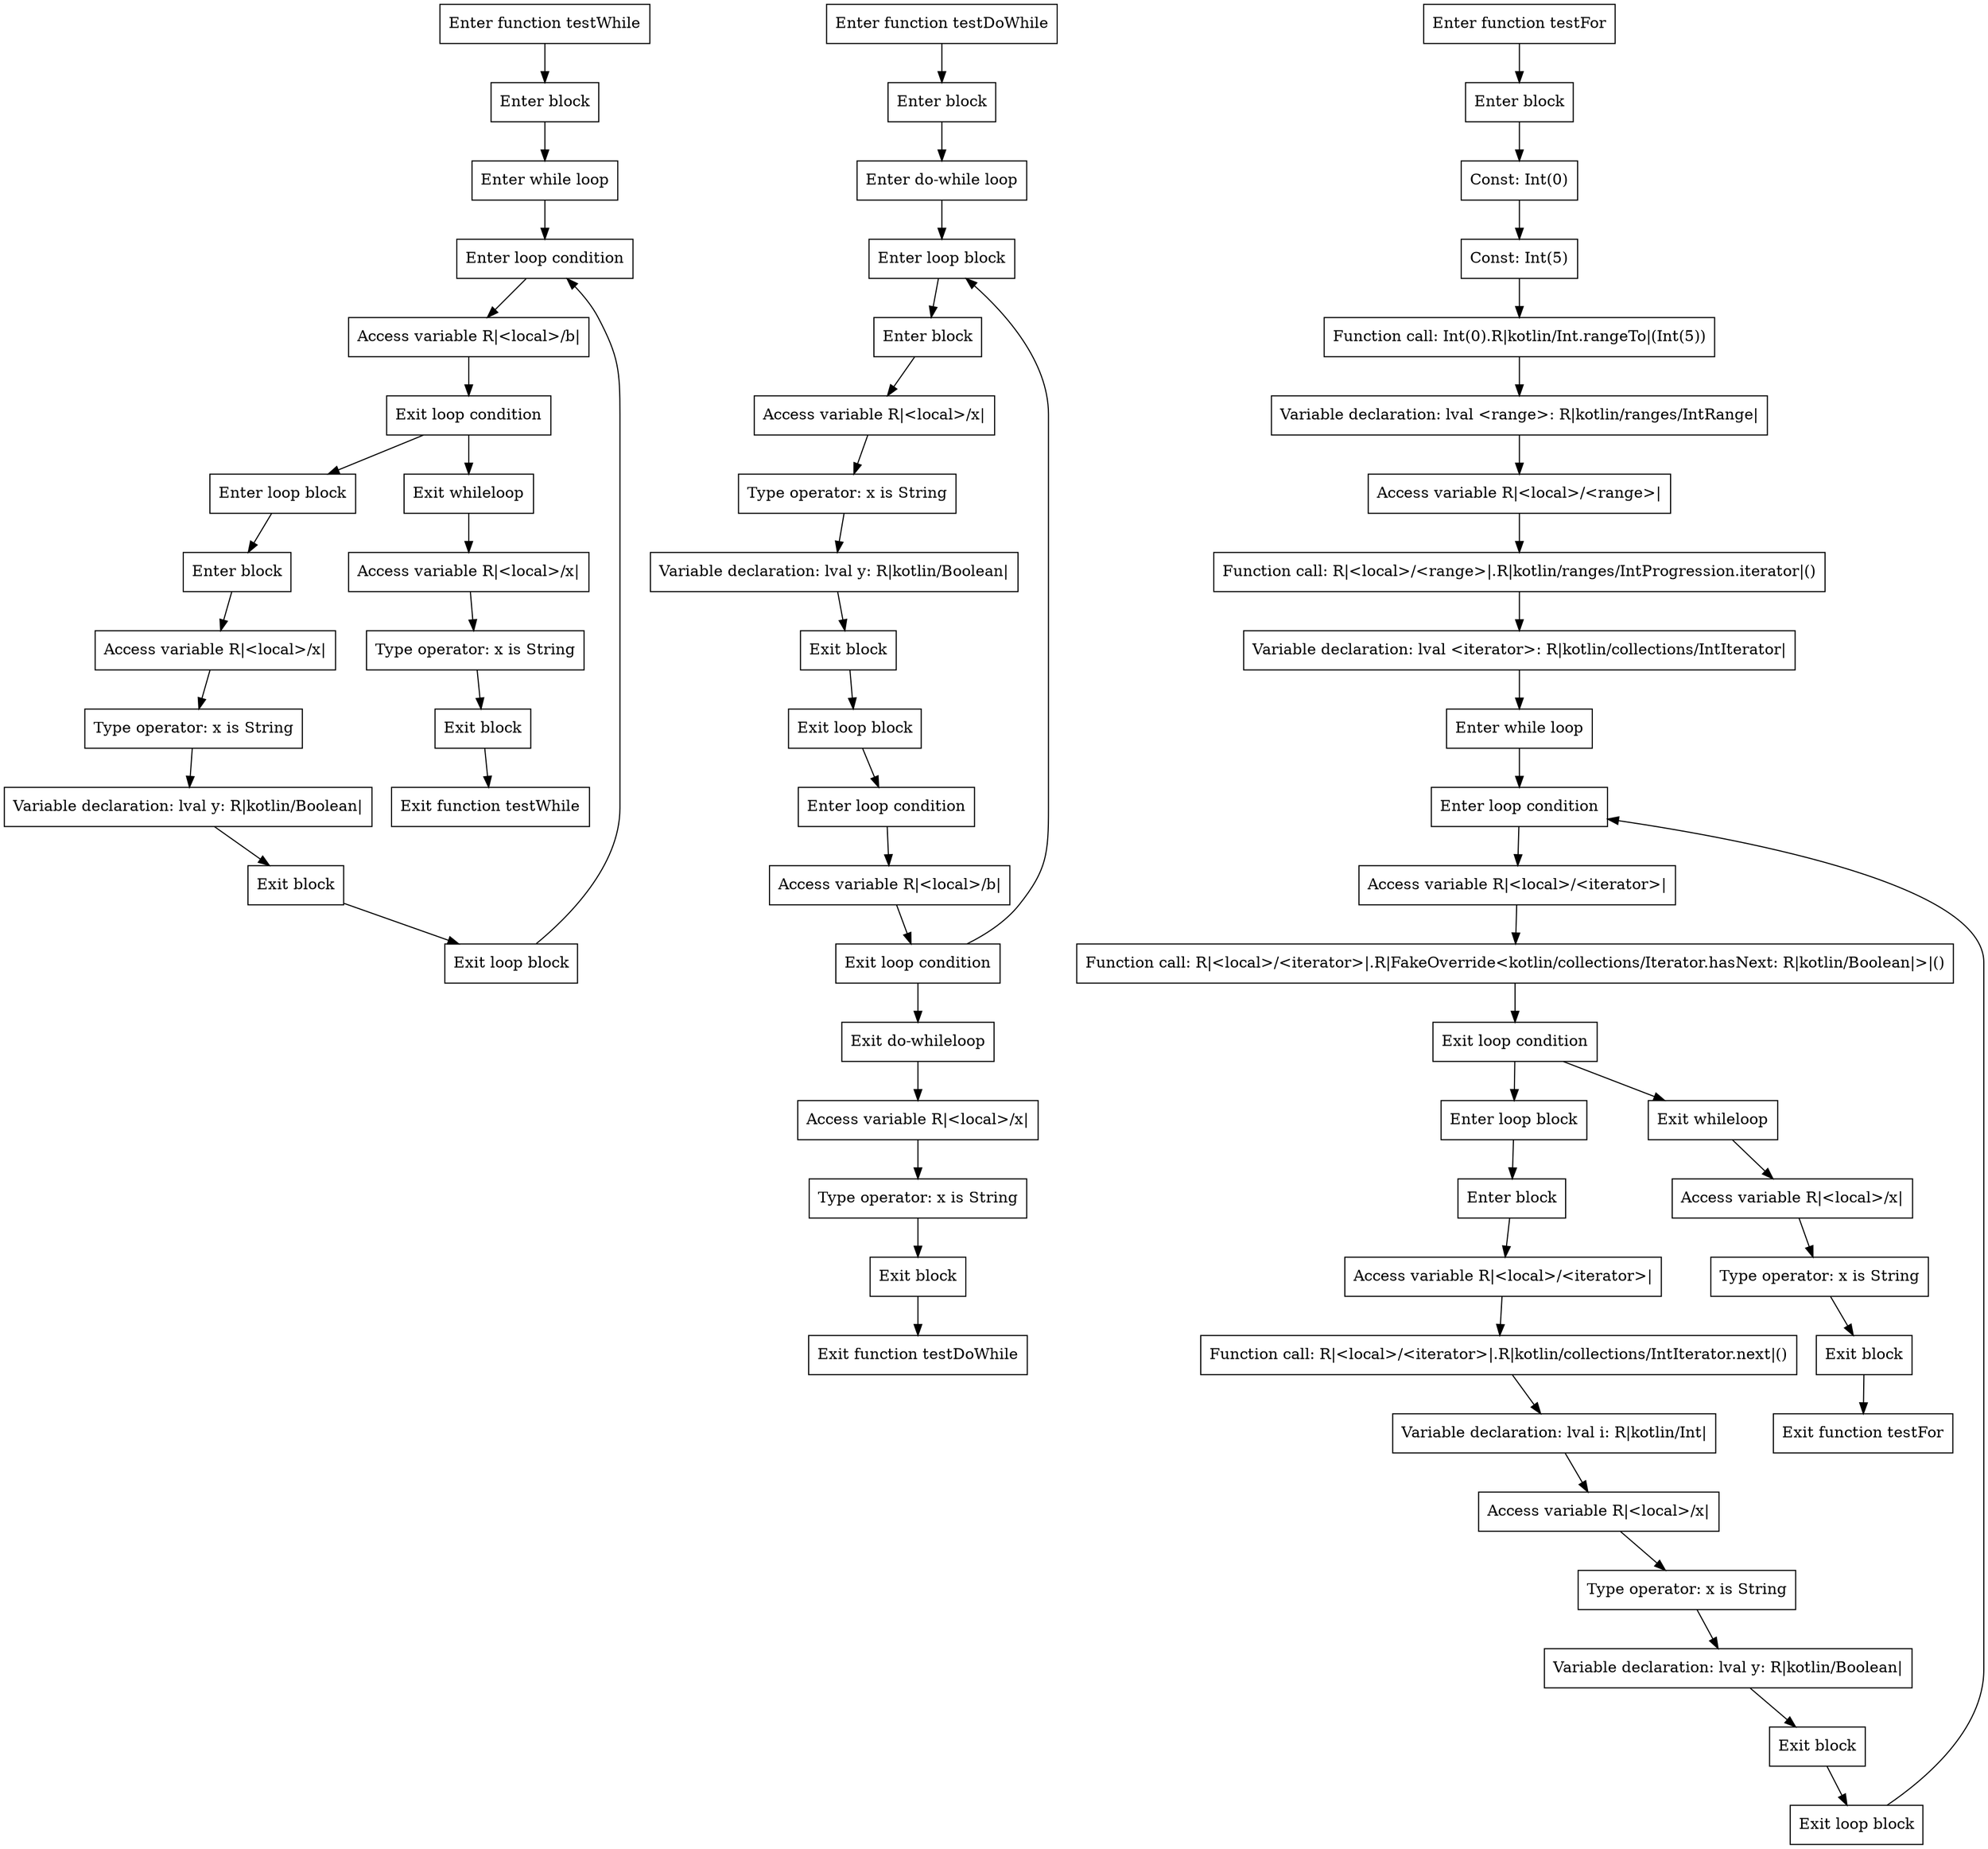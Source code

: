 digraph loops_kt {
subgraph testWhile {
  0 [shape=box label="Enter function testWhile"];
  1 [shape=box label="Enter block"];
  2 [shape=box label="Enter while loop"];
  3 [shape=box label="Enter loop condition"];
  4 [shape=box label="Access variable R|<local>/b|"];
  5 [shape=box label="Exit loop condition"];
  6 [shape=box label="Enter loop block"];
  7 [shape=box label="Enter block"];
  8 [shape=box label="Access variable R|<local>/x|"];
  9 [shape=box label="Type operator: x is String"];
  10 [shape=box label="Variable declaration: lval y: R|kotlin/Boolean|"];
  11 [shape=box label="Exit block"];
  12 [shape=box label="Exit loop block"];
  13 [shape=box label="Exit whileloop"];
  14 [shape=box label="Access variable R|<local>/x|"];
  15 [shape=box label="Type operator: x is String"];
  16 [shape=box label="Exit block"];
  17 [shape=box label="Exit function testWhile"];

  0 -> {1};
  1 -> {2};
  2 -> {3};
  3 -> {4};
  4 -> {5};
  5 -> {13 6};
  6 -> {7};
  7 -> {8};
  8 -> {9};
  9 -> {10};
  10 -> {11};
  11 -> {12};
  12 -> {3};
  13 -> {14};
  14 -> {15};
  15 -> {16};
  16 -> {17};
}

subgraph testDoWhile {
  18 [shape=box label="Enter function testDoWhile"];
  19 [shape=box label="Enter block"];
  20 [shape=box label="Enter do-while loop"];
  21 [shape=box label="Enter loop block"];
  22 [shape=box label="Enter block"];
  23 [shape=box label="Access variable R|<local>/x|"];
  24 [shape=box label="Type operator: x is String"];
  25 [shape=box label="Variable declaration: lval y: R|kotlin/Boolean|"];
  26 [shape=box label="Exit block"];
  27 [shape=box label="Exit loop block"];
  28 [shape=box label="Enter loop condition"];
  29 [shape=box label="Access variable R|<local>/b|"];
  30 [shape=box label="Exit loop condition"];
  31 [shape=box label="Exit do-whileloop"];
  32 [shape=box label="Access variable R|<local>/x|"];
  33 [shape=box label="Type operator: x is String"];
  34 [shape=box label="Exit block"];
  35 [shape=box label="Exit function testDoWhile"];

  18 -> {19};
  19 -> {20};
  20 -> {21};
  21 -> {22};
  22 -> {23};
  23 -> {24};
  24 -> {25};
  25 -> {26};
  26 -> {27};
  27 -> {28};
  28 -> {29};
  29 -> {30};
  30 -> {21 31};
  31 -> {32};
  32 -> {33};
  33 -> {34};
  34 -> {35};
}

subgraph testFor {
  36 [shape=box label="Enter function testFor"];
  37 [shape=box label="Enter block"];
  38 [shape=box label="Const: Int(0)"];
  39 [shape=box label="Const: Int(5)"];
  40 [shape=box label="Function call: Int(0).R|kotlin/Int.rangeTo|(Int(5))"];
  41 [shape=box label="Variable declaration: lval <range>: R|kotlin/ranges/IntRange|"];
  42 [shape=box label="Access variable R|<local>/<range>|"];
  43 [shape=box label="Function call: R|<local>/<range>|.R|kotlin/ranges/IntProgression.iterator|()"];
  44 [shape=box label="Variable declaration: lval <iterator>: R|kotlin/collections/IntIterator|"];
  45 [shape=box label="Enter while loop"];
  46 [shape=box label="Enter loop condition"];
  47 [shape=box label="Access variable R|<local>/<iterator>|"];
  48 [shape=box label="Function call: R|<local>/<iterator>|.R|FakeOverride<kotlin/collections/Iterator.hasNext: R|kotlin/Boolean|>|()"];
  49 [shape=box label="Exit loop condition"];
  50 [shape=box label="Enter loop block"];
  51 [shape=box label="Enter block"];
  52 [shape=box label="Access variable R|<local>/<iterator>|"];
  53 [shape=box label="Function call: R|<local>/<iterator>|.R|kotlin/collections/IntIterator.next|()"];
  54 [shape=box label="Variable declaration: lval i: R|kotlin/Int|"];
  55 [shape=box label="Access variable R|<local>/x|"];
  56 [shape=box label="Type operator: x is String"];
  57 [shape=box label="Variable declaration: lval y: R|kotlin/Boolean|"];
  58 [shape=box label="Exit block"];
  59 [shape=box label="Exit loop block"];
  60 [shape=box label="Exit whileloop"];
  61 [shape=box label="Access variable R|<local>/x|"];
  62 [shape=box label="Type operator: x is String"];
  63 [shape=box label="Exit block"];
  64 [shape=box label="Exit function testFor"];

  36 -> {37};
  37 -> {38};
  38 -> {39};
  39 -> {40};
  40 -> {41};
  41 -> {42};
  42 -> {43};
  43 -> {44};
  44 -> {45};
  45 -> {46};
  46 -> {47};
  47 -> {48};
  48 -> {49};
  49 -> {60 50};
  50 -> {51};
  51 -> {52};
  52 -> {53};
  53 -> {54};
  54 -> {55};
  55 -> {56};
  56 -> {57};
  57 -> {58};
  58 -> {59};
  59 -> {46};
  60 -> {61};
  61 -> {62};
  62 -> {63};
  63 -> {64};
}

}
